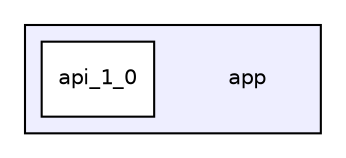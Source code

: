 digraph "app" {
  compound=true
  node [ fontsize="10", fontname="Helvetica"];
  edge [ labelfontsize="10", labelfontname="Helvetica"];
  subgraph clusterdir_d422163b96683743ed3963d4aac17747 {
    graph [ bgcolor="#eeeeff", pencolor="black", label="" URL="dir_d422163b96683743ed3963d4aac17747.html"];
    dir_d422163b96683743ed3963d4aac17747 [shape=plaintext label="app"];
    dir_60a930f632eaa6e098fcf3035beaa39a [shape=box label="api_1_0" color="black" fillcolor="white" style="filled" URL="dir_60a930f632eaa6e098fcf3035beaa39a.html"];
  }
}
